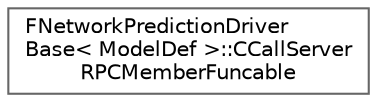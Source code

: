 digraph "Graphical Class Hierarchy"
{
 // INTERACTIVE_SVG=YES
 // LATEX_PDF_SIZE
  bgcolor="transparent";
  edge [fontname=Helvetica,fontsize=10,labelfontname=Helvetica,labelfontsize=10];
  node [fontname=Helvetica,fontsize=10,shape=box,height=0.2,width=0.4];
  rankdir="LR";
  Node0 [id="Node000000",label="FNetworkPredictionDriver\lBase\< ModelDef \>::CCallServer\lRPCMemberFuncable",height=0.2,width=0.4,color="grey40", fillcolor="white", style="filled",URL="$d0/d2a/structFNetworkPredictionDriverBase_1_1CCallServerRPCMemberFuncable.html",tooltip=" "];
}
